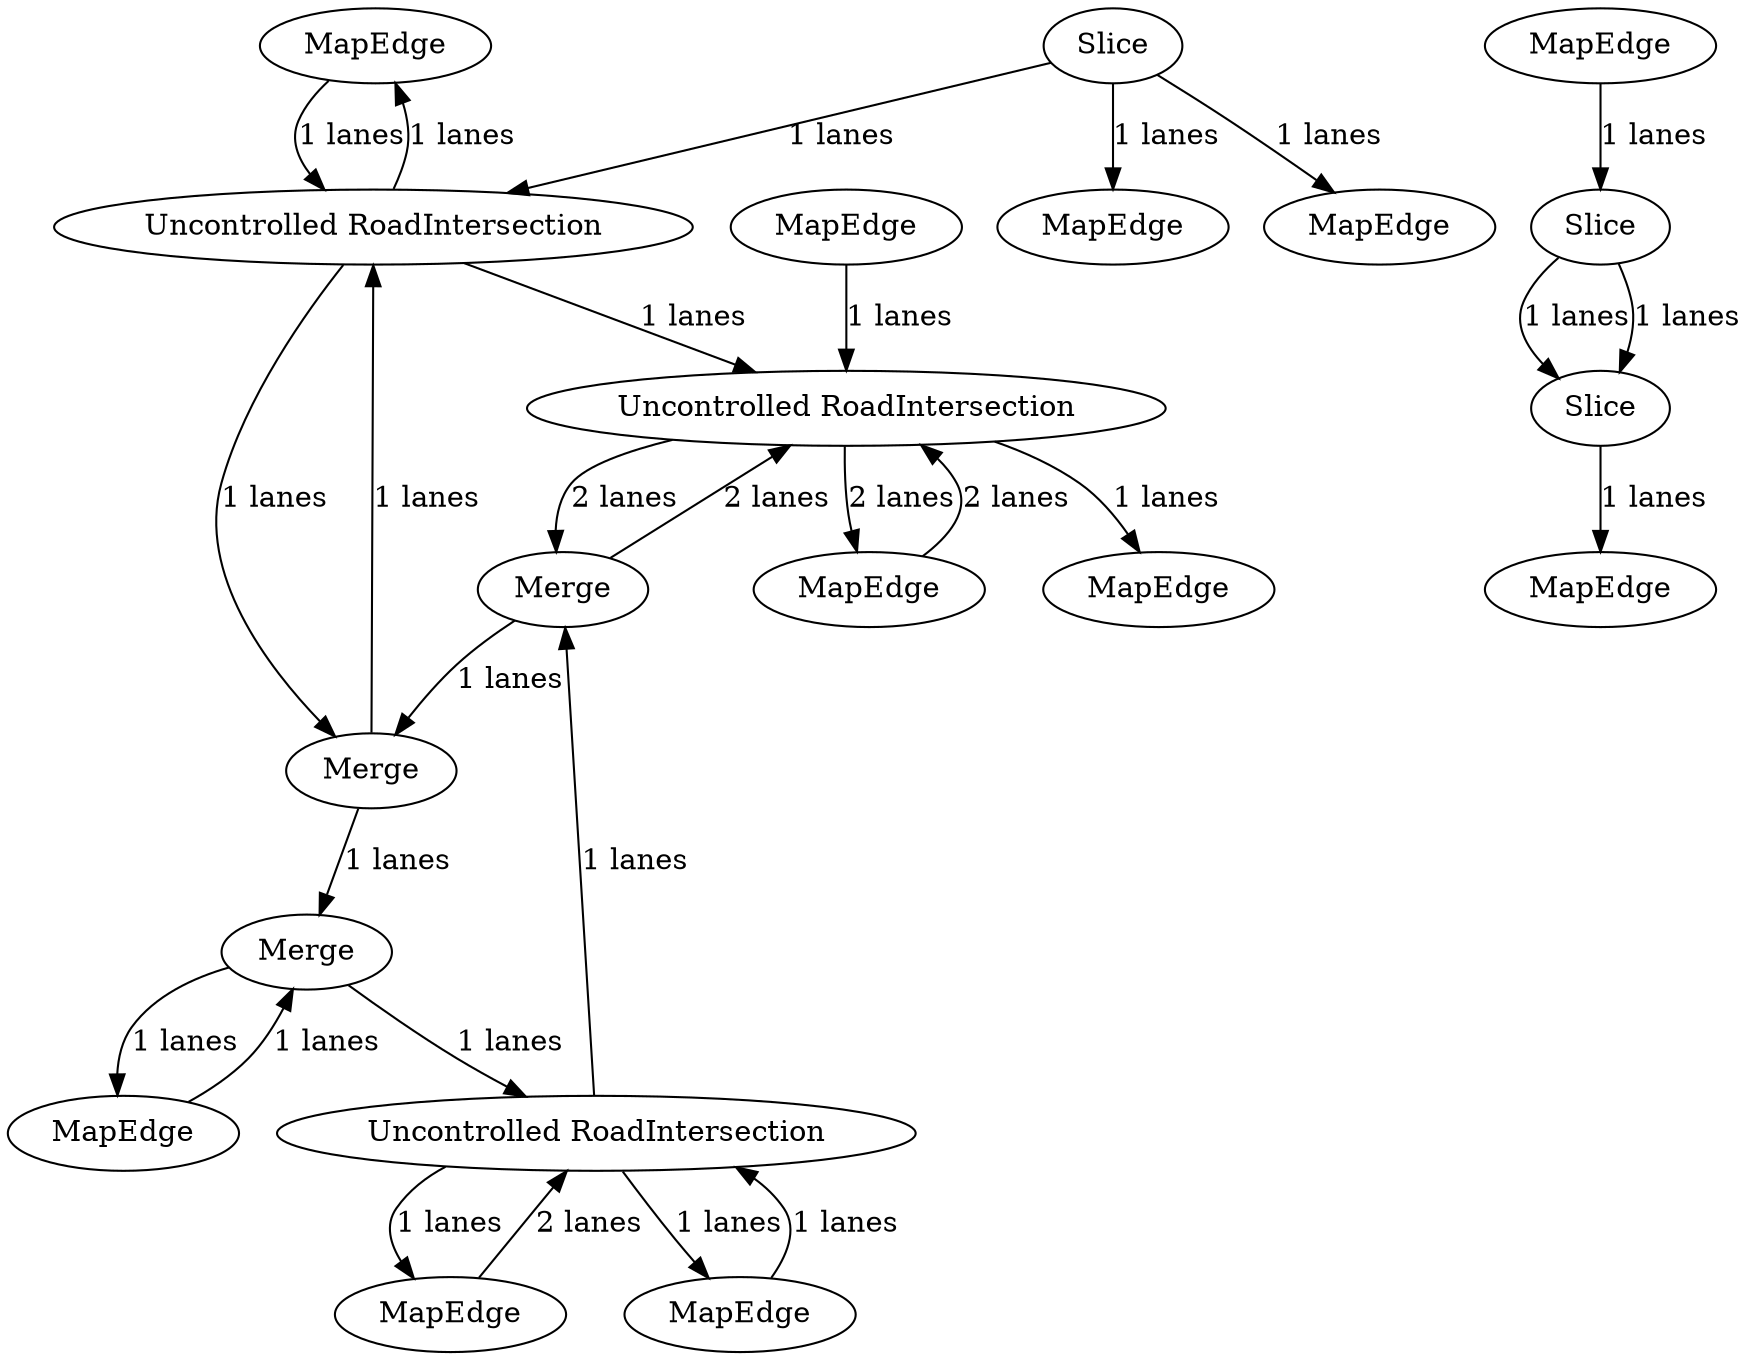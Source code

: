 digraph {
    0 [ label = "MapEdge" ]
    1 [ label = "Merge" ]
    2 [ label = "MapEdge" ]
    3 [ label = "Merge" ]
    4 [ label = "MapEdge" ]
    5 [ label = "Uncontrolled RoadIntersection" ]
    6 [ label = "Merge" ]
    7 [ label = "MapEdge" ]
    8 [ label = "Slice" ]
    9 [ label = "Slice" ]
    10 [ label = "Uncontrolled RoadIntersection" ]
    11 [ label = "MapEdge" ]
    12 [ label = "MapEdge" ]
    13 [ label = "MapEdge" ]
    14 [ label = "MapEdge" ]
    15 [ label = "MapEdge" ]
    16 [ label = "MapEdge" ]
    17 [ label = "Uncontrolled RoadIntersection" ]
    18 [ label = "Slice" ]
    19 [ label = "MapEdge" ]
    0 -> 17 [ label = "1 lanes" ]
    17 -> 0 [ label = "1 lanes" ]
    17 -> 1 [ label = "1 lanes" ]
    1 -> 17 [ label = "1 lanes" ]
    2 -> 3 [ label = "1 lanes" ]
    3 -> 2 [ label = "1 lanes" ]
    4 -> 5 [ label = "2 lanes" ]
    5 -> 4 [ label = "1 lanes" ]
    6 -> 10 [ label = "2 lanes" ]
    10 -> 6 [ label = "2 lanes" ]
    10 -> 7 [ label = "2 lanes" ]
    7 -> 10 [ label = "2 lanes" ]
    9 -> 8 [ label = "1 lanes" ]
    11 -> 10 [ label = "1 lanes" ]
    10 -> 12 [ label = "1 lanes" ]
    18 -> 13 [ label = "1 lanes" ]
    8 -> 14 [ label = "1 lanes" ]
    9 -> 8 [ label = "1 lanes" ]
    15 -> 9 [ label = "1 lanes" ]
    18 -> 16 [ label = "1 lanes" ]
    17 -> 10 [ label = "1 lanes" ]
    18 -> 17 [ label = "1 lanes" ]
    5 -> 19 [ label = "1 lanes" ]
    19 -> 5 [ label = "1 lanes" ]
    5 -> 6 [ label = "1 lanes" ]
    6 -> 1 [ label = "1 lanes" ]
    1 -> 3 [ label = "1 lanes" ]
    3 -> 5 [ label = "1 lanes" ]
}
